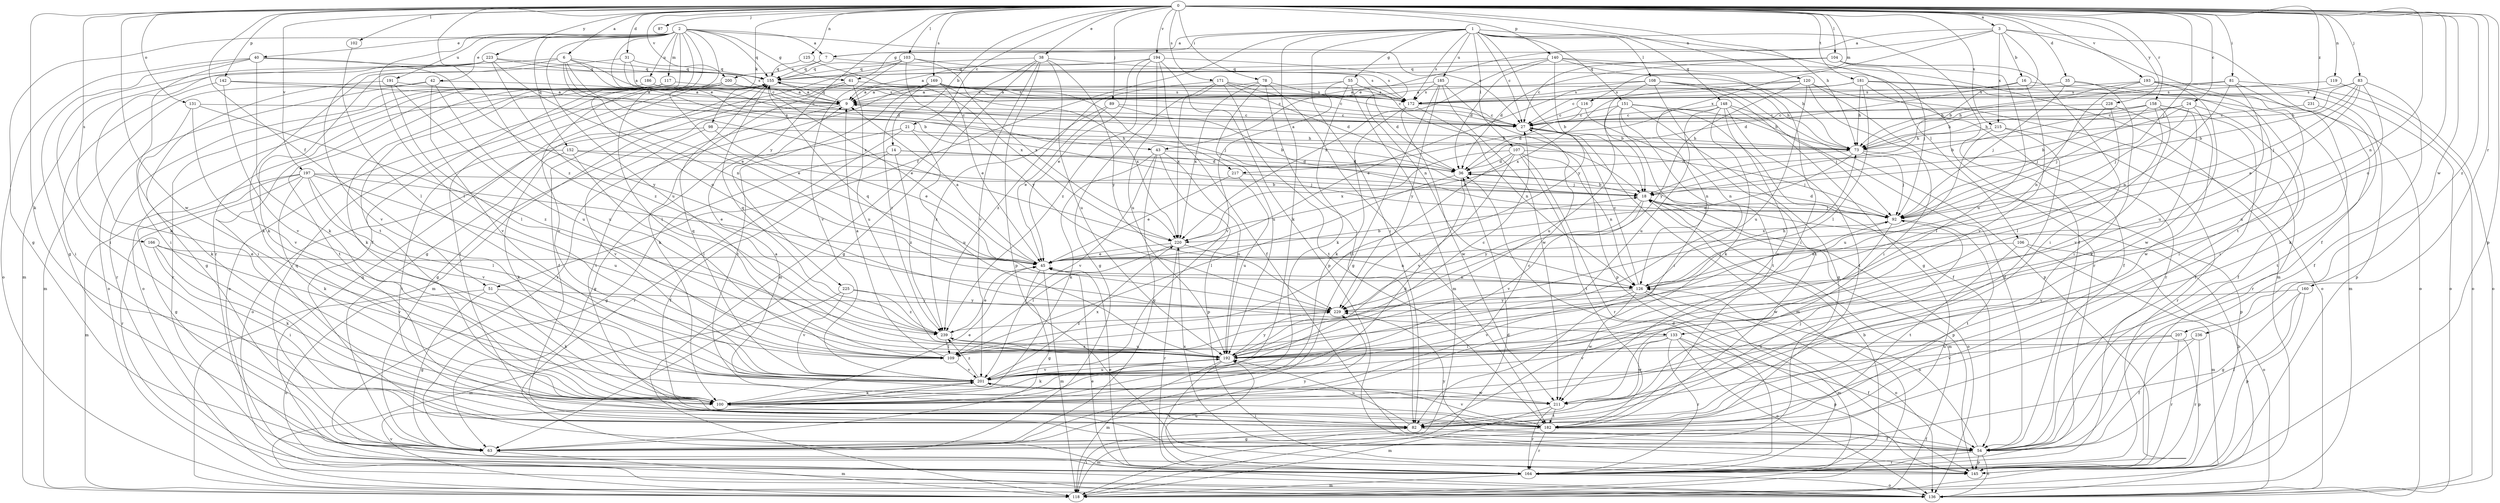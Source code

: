 strict digraph  {
0;
1;
2;
3;
6;
7;
9;
14;
16;
18;
21;
24;
27;
31;
35;
36;
38;
40;
42;
43;
45;
51;
54;
55;
61;
63;
73;
78;
81;
82;
83;
87;
89;
92;
98;
100;
102;
103;
104;
106;
107;
108;
109;
116;
117;
118;
119;
120;
125;
126;
131;
133;
136;
140;
142;
145;
148;
151;
152;
155;
158;
160;
164;
166;
169;
171;
172;
181;
182;
185;
186;
191;
192;
193;
194;
197;
200;
201;
207;
211;
215;
217;
220;
223;
225;
228;
229;
231;
236;
239;
0 -> 3  [label=a];
0 -> 6  [label=a];
0 -> 14  [label=b];
0 -> 21  [label=c];
0 -> 24  [label=c];
0 -> 31  [label=d];
0 -> 35  [label=d];
0 -> 38  [label=e];
0 -> 51  [label=f];
0 -> 73  [label=h];
0 -> 78  [label=i];
0 -> 81  [label=i];
0 -> 83  [label=j];
0 -> 87  [label=j];
0 -> 89  [label=j];
0 -> 92  [label=j];
0 -> 98  [label=k];
0 -> 100  [label=k];
0 -> 102  [label=l];
0 -> 103  [label=l];
0 -> 104  [label=l];
0 -> 116  [label=m];
0 -> 119  [label=n];
0 -> 120  [label=n];
0 -> 125  [label=n];
0 -> 126  [label=n];
0 -> 131  [label=o];
0 -> 133  [label=o];
0 -> 140  [label=p];
0 -> 142  [label=p];
0 -> 145  [label=p];
0 -> 158  [label=r];
0 -> 160  [label=r];
0 -> 166  [label=s];
0 -> 169  [label=s];
0 -> 171  [label=s];
0 -> 181  [label=t];
0 -> 193  [label=v];
0 -> 194  [label=v];
0 -> 197  [label=v];
0 -> 200  [label=v];
0 -> 207  [label=w];
0 -> 211  [label=w];
0 -> 215  [label=x];
0 -> 223  [label=y];
0 -> 225  [label=y];
0 -> 228  [label=y];
0 -> 231  [label=z];
0 -> 236  [label=z];
0 -> 239  [label=z];
1 -> 7  [label=a];
1 -> 27  [label=c];
1 -> 51  [label=f];
1 -> 54  [label=f];
1 -> 55  [label=g];
1 -> 61  [label=g];
1 -> 82  [label=i];
1 -> 100  [label=k];
1 -> 106  [label=l];
1 -> 107  [label=l];
1 -> 108  [label=l];
1 -> 148  [label=q];
1 -> 151  [label=q];
1 -> 172  [label=s];
1 -> 185  [label=u];
1 -> 229  [label=y];
2 -> 7  [label=a];
2 -> 27  [label=c];
2 -> 40  [label=e];
2 -> 42  [label=e];
2 -> 43  [label=e];
2 -> 54  [label=f];
2 -> 61  [label=g];
2 -> 63  [label=g];
2 -> 109  [label=l];
2 -> 117  [label=m];
2 -> 133  [label=o];
2 -> 152  [label=q];
2 -> 155  [label=q];
2 -> 164  [label=r];
2 -> 182  [label=t];
2 -> 186  [label=u];
2 -> 191  [label=u];
2 -> 192  [label=u];
3 -> 7  [label=a];
3 -> 16  [label=b];
3 -> 18  [label=b];
3 -> 43  [label=e];
3 -> 54  [label=f];
3 -> 182  [label=t];
3 -> 215  [label=x];
3 -> 217  [label=x];
6 -> 9  [label=a];
6 -> 18  [label=b];
6 -> 45  [label=e];
6 -> 100  [label=k];
6 -> 118  [label=m];
6 -> 155  [label=q];
6 -> 217  [label=x];
6 -> 220  [label=x];
7 -> 155  [label=q];
7 -> 172  [label=s];
7 -> 200  [label=v];
9 -> 27  [label=c];
9 -> 63  [label=g];
9 -> 155  [label=q];
9 -> 182  [label=t];
14 -> 36  [label=d];
14 -> 54  [label=f];
14 -> 63  [label=g];
14 -> 92  [label=j];
14 -> 239  [label=z];
16 -> 36  [label=d];
16 -> 82  [label=i];
16 -> 172  [label=s];
16 -> 201  [label=v];
18 -> 92  [label=j];
18 -> 118  [label=m];
18 -> 136  [label=o];
18 -> 145  [label=p];
18 -> 201  [label=v];
18 -> 229  [label=y];
21 -> 63  [label=g];
21 -> 73  [label=h];
21 -> 164  [label=r];
21 -> 192  [label=u];
24 -> 18  [label=b];
24 -> 27  [label=c];
24 -> 54  [label=f];
24 -> 73  [label=h];
24 -> 92  [label=j];
24 -> 211  [label=w];
27 -> 73  [label=h];
27 -> 118  [label=m];
31 -> 27  [label=c];
31 -> 36  [label=d];
31 -> 100  [label=k];
31 -> 155  [label=q];
35 -> 82  [label=i];
35 -> 92  [label=j];
35 -> 145  [label=p];
35 -> 172  [label=s];
36 -> 18  [label=b];
36 -> 100  [label=k];
36 -> 109  [label=l];
38 -> 63  [label=g];
38 -> 73  [label=h];
38 -> 118  [label=m];
38 -> 145  [label=p];
38 -> 155  [label=q];
38 -> 192  [label=u];
38 -> 201  [label=v];
38 -> 229  [label=y];
40 -> 63  [label=g];
40 -> 82  [label=i];
40 -> 100  [label=k];
40 -> 136  [label=o];
40 -> 155  [label=q];
40 -> 229  [label=y];
42 -> 9  [label=a];
42 -> 118  [label=m];
42 -> 136  [label=o];
42 -> 192  [label=u];
42 -> 201  [label=v];
43 -> 36  [label=d];
43 -> 63  [label=g];
43 -> 100  [label=k];
43 -> 145  [label=p];
43 -> 192  [label=u];
43 -> 201  [label=v];
45 -> 9  [label=a];
45 -> 18  [label=b];
45 -> 63  [label=g];
45 -> 118  [label=m];
45 -> 126  [label=n];
51 -> 63  [label=g];
51 -> 100  [label=k];
51 -> 136  [label=o];
51 -> 229  [label=y];
54 -> 126  [label=n];
54 -> 136  [label=o];
54 -> 145  [label=p];
54 -> 164  [label=r];
54 -> 220  [label=x];
54 -> 229  [label=y];
55 -> 9  [label=a];
55 -> 18  [label=b];
55 -> 36  [label=d];
55 -> 100  [label=k];
55 -> 118  [label=m];
55 -> 201  [label=v];
61 -> 100  [label=k];
61 -> 118  [label=m];
61 -> 172  [label=s];
61 -> 192  [label=u];
63 -> 118  [label=m];
63 -> 155  [label=q];
63 -> 229  [label=y];
73 -> 9  [label=a];
73 -> 36  [label=d];
73 -> 45  [label=e];
73 -> 92  [label=j];
73 -> 145  [label=p];
78 -> 9  [label=a];
78 -> 27  [label=c];
78 -> 82  [label=i];
78 -> 182  [label=t];
78 -> 192  [label=u];
78 -> 220  [label=x];
81 -> 73  [label=h];
81 -> 100  [label=k];
81 -> 126  [label=n];
81 -> 136  [label=o];
81 -> 172  [label=s];
81 -> 192  [label=u];
82 -> 54  [label=f];
82 -> 92  [label=j];
82 -> 118  [label=m];
82 -> 192  [label=u];
83 -> 18  [label=b];
83 -> 45  [label=e];
83 -> 54  [label=f];
83 -> 73  [label=h];
83 -> 92  [label=j];
83 -> 172  [label=s];
83 -> 192  [label=u];
89 -> 18  [label=b];
89 -> 27  [label=c];
89 -> 45  [label=e];
89 -> 239  [label=z];
92 -> 36  [label=d];
92 -> 182  [label=t];
92 -> 211  [label=w];
92 -> 220  [label=x];
98 -> 45  [label=e];
98 -> 73  [label=h];
98 -> 136  [label=o];
98 -> 201  [label=v];
100 -> 27  [label=c];
100 -> 45  [label=e];
100 -> 82  [label=i];
102 -> 109  [label=l];
103 -> 63  [label=g];
103 -> 155  [label=q];
103 -> 172  [label=s];
103 -> 201  [label=v];
103 -> 220  [label=x];
103 -> 229  [label=y];
104 -> 27  [label=c];
104 -> 36  [label=d];
104 -> 82  [label=i];
104 -> 92  [label=j];
104 -> 155  [label=q];
104 -> 192  [label=u];
106 -> 45  [label=e];
106 -> 118  [label=m];
106 -> 136  [label=o];
106 -> 182  [label=t];
107 -> 36  [label=d];
107 -> 92  [label=j];
107 -> 109  [label=l];
107 -> 126  [label=n];
107 -> 164  [label=r];
107 -> 182  [label=t];
107 -> 201  [label=v];
107 -> 220  [label=x];
108 -> 9  [label=a];
108 -> 18  [label=b];
108 -> 45  [label=e];
108 -> 63  [label=g];
108 -> 73  [label=h];
108 -> 145  [label=p];
108 -> 182  [label=t];
109 -> 9  [label=a];
109 -> 201  [label=v];
116 -> 27  [label=c];
116 -> 36  [label=d];
116 -> 126  [label=n];
117 -> 82  [label=i];
117 -> 100  [label=k];
117 -> 136  [label=o];
117 -> 164  [label=r];
117 -> 172  [label=s];
117 -> 182  [label=t];
118 -> 36  [label=d];
118 -> 82  [label=i];
118 -> 201  [label=v];
119 -> 136  [label=o];
119 -> 172  [label=s];
120 -> 9  [label=a];
120 -> 82  [label=i];
120 -> 136  [label=o];
120 -> 164  [label=r];
120 -> 192  [label=u];
120 -> 220  [label=x];
120 -> 229  [label=y];
125 -> 155  [label=q];
125 -> 220  [label=x];
126 -> 27  [label=c];
126 -> 92  [label=j];
126 -> 118  [label=m];
126 -> 136  [label=o];
126 -> 201  [label=v];
126 -> 211  [label=w];
126 -> 229  [label=y];
131 -> 27  [label=c];
131 -> 100  [label=k];
131 -> 201  [label=v];
131 -> 239  [label=z];
133 -> 54  [label=f];
133 -> 109  [label=l];
133 -> 136  [label=o];
133 -> 145  [label=p];
133 -> 164  [label=r];
133 -> 201  [label=v];
133 -> 211  [label=w];
136 -> 18  [label=b];
136 -> 45  [label=e];
140 -> 18  [label=b];
140 -> 36  [label=d];
140 -> 82  [label=i];
140 -> 118  [label=m];
140 -> 155  [label=q];
140 -> 164  [label=r];
140 -> 220  [label=x];
142 -> 9  [label=a];
142 -> 27  [label=c];
142 -> 82  [label=i];
142 -> 201  [label=v];
145 -> 155  [label=q];
148 -> 27  [label=c];
148 -> 54  [label=f];
148 -> 92  [label=j];
148 -> 100  [label=k];
148 -> 126  [label=n];
148 -> 182  [label=t];
148 -> 192  [label=u];
148 -> 211  [label=w];
151 -> 27  [label=c];
151 -> 54  [label=f];
151 -> 63  [label=g];
151 -> 73  [label=h];
151 -> 82  [label=i];
151 -> 182  [label=t];
151 -> 192  [label=u];
152 -> 36  [label=d];
152 -> 92  [label=j];
152 -> 100  [label=k];
152 -> 109  [label=l];
152 -> 182  [label=t];
155 -> 9  [label=a];
155 -> 45  [label=e];
155 -> 54  [label=f];
155 -> 82  [label=i];
155 -> 172  [label=s];
158 -> 18  [label=b];
158 -> 27  [label=c];
158 -> 54  [label=f];
158 -> 73  [label=h];
158 -> 92  [label=j];
158 -> 100  [label=k];
158 -> 109  [label=l];
158 -> 201  [label=v];
160 -> 54  [label=f];
160 -> 63  [label=g];
160 -> 145  [label=p];
160 -> 229  [label=y];
164 -> 18  [label=b];
164 -> 36  [label=d];
164 -> 45  [label=e];
164 -> 118  [label=m];
164 -> 136  [label=o];
164 -> 192  [label=u];
166 -> 45  [label=e];
166 -> 82  [label=i];
166 -> 100  [label=k];
166 -> 201  [label=v];
169 -> 9  [label=a];
169 -> 45  [label=e];
169 -> 92  [label=j];
169 -> 164  [label=r];
169 -> 172  [label=s];
169 -> 182  [label=t];
169 -> 220  [label=x];
169 -> 239  [label=z];
171 -> 27  [label=c];
171 -> 36  [label=d];
171 -> 63  [label=g];
171 -> 172  [label=s];
171 -> 182  [label=t];
171 -> 220  [label=x];
171 -> 239  [label=z];
172 -> 27  [label=c];
172 -> 100  [label=k];
172 -> 126  [label=n];
172 -> 211  [label=w];
181 -> 27  [label=c];
181 -> 54  [label=f];
181 -> 73  [label=h];
181 -> 109  [label=l];
181 -> 118  [label=m];
181 -> 136  [label=o];
181 -> 172  [label=s];
182 -> 54  [label=f];
182 -> 63  [label=g];
182 -> 164  [label=r];
182 -> 201  [label=v];
185 -> 9  [label=a];
185 -> 63  [label=g];
185 -> 145  [label=p];
185 -> 172  [label=s];
185 -> 211  [label=w];
185 -> 229  [label=y];
186 -> 9  [label=a];
186 -> 164  [label=r];
191 -> 9  [label=a];
191 -> 63  [label=g];
191 -> 109  [label=l];
191 -> 192  [label=u];
192 -> 27  [label=c];
192 -> 100  [label=k];
192 -> 118  [label=m];
192 -> 164  [label=r];
192 -> 201  [label=v];
192 -> 229  [label=y];
192 -> 239  [label=z];
193 -> 73  [label=h];
193 -> 82  [label=i];
193 -> 126  [label=n];
193 -> 136  [label=o];
193 -> 172  [label=s];
193 -> 211  [label=w];
194 -> 9  [label=a];
194 -> 45  [label=e];
194 -> 54  [label=f];
194 -> 126  [label=n];
194 -> 145  [label=p];
194 -> 155  [label=q];
194 -> 192  [label=u];
194 -> 239  [label=z];
197 -> 18  [label=b];
197 -> 45  [label=e];
197 -> 63  [label=g];
197 -> 100  [label=k];
197 -> 109  [label=l];
197 -> 118  [label=m];
197 -> 164  [label=r];
197 -> 192  [label=u];
197 -> 201  [label=v];
200 -> 27  [label=c];
200 -> 45  [label=e];
200 -> 109  [label=l];
200 -> 136  [label=o];
200 -> 172  [label=s];
200 -> 201  [label=v];
201 -> 100  [label=k];
201 -> 155  [label=q];
201 -> 192  [label=u];
201 -> 211  [label=w];
201 -> 220  [label=x];
201 -> 239  [label=z];
207 -> 145  [label=p];
207 -> 164  [label=r];
207 -> 192  [label=u];
207 -> 201  [label=v];
211 -> 9  [label=a];
211 -> 118  [label=m];
211 -> 164  [label=r];
211 -> 182  [label=t];
215 -> 73  [label=h];
215 -> 82  [label=i];
215 -> 164  [label=r];
215 -> 192  [label=u];
217 -> 18  [label=b];
217 -> 45  [label=e];
217 -> 192  [label=u];
220 -> 45  [label=e];
220 -> 109  [label=l];
220 -> 126  [label=n];
220 -> 164  [label=r];
223 -> 82  [label=i];
223 -> 100  [label=k];
223 -> 126  [label=n];
223 -> 155  [label=q];
223 -> 172  [label=s];
223 -> 201  [label=v];
223 -> 239  [label=z];
225 -> 118  [label=m];
225 -> 201  [label=v];
225 -> 229  [label=y];
225 -> 239  [label=z];
228 -> 27  [label=c];
228 -> 92  [label=j];
228 -> 109  [label=l];
228 -> 164  [label=r];
229 -> 73  [label=h];
229 -> 155  [label=q];
229 -> 239  [label=z];
231 -> 27  [label=c];
231 -> 182  [label=t];
236 -> 54  [label=f];
236 -> 164  [label=r];
236 -> 192  [label=u];
239 -> 45  [label=e];
239 -> 109  [label=l];
239 -> 155  [label=q];
239 -> 192  [label=u];
}
